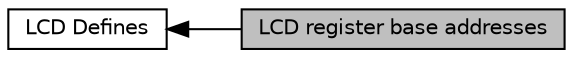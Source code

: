 digraph "LCD register base addresses"
{
  edge [fontname="Helvetica",fontsize="10",labelfontname="Helvetica",labelfontsize="10"];
  node [fontname="Helvetica",fontsize="10",shape=record];
  rankdir=LR;
  Node0 [label="LCD register base addresses",height=0.2,width=0.4,color="black", fillcolor="grey75", style="filled", fontcolor="black"];
  Node1 [label="LCD Defines",height=0.2,width=0.4,color="black", fillcolor="white", style="filled",URL="$group__lcd__defines.html",tooltip="Defined Constants and Types for the STM32L1xx LCD Controller. "];
  Node1->Node0 [shape=plaintext, dir="back", style="solid"];
}

